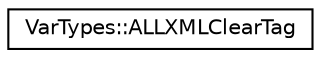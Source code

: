 digraph "Graphical Class Hierarchy"
{
 // INTERACTIVE_SVG=YES
  edge [fontname="Helvetica",fontsize="10",labelfontname="Helvetica",labelfontsize="10"];
  node [fontname="Helvetica",fontsize="10",shape=record];
  rankdir="LR";
  Node1 [label="VarTypes::ALLXMLClearTag",height=0.2,width=0.4,color="black", fillcolor="white", style="filled",URL="$d4/d03/struct_var_types_1_1_a_l_l_x_m_l_clear_tag.html"];
}
